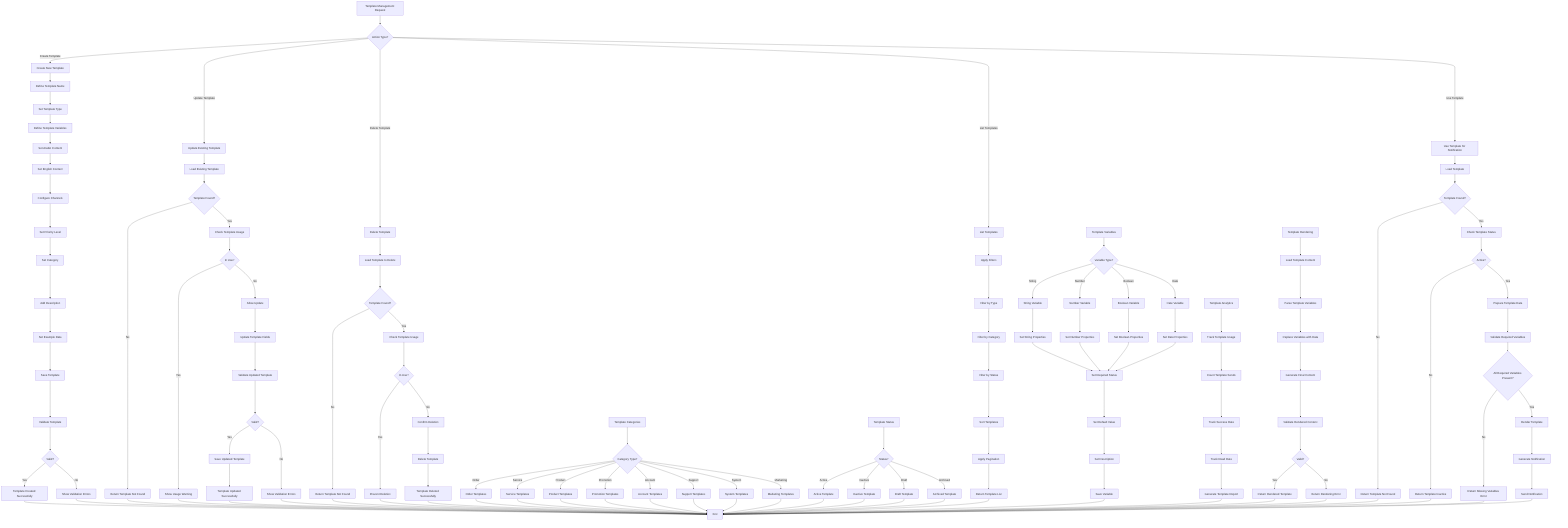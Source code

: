 %% Notification Templates Management Flow
%% View at https://mermaid.live
flowchart TD
  A[Template Management Request] --> B{Action Type?}
  B -->|Create Template| C[Create New Template]
  B -->|Update Template| D[Update Existing Template]
  B -->|Delete Template| E[Delete Template]
  B -->|List Templates| F[List Templates]
  B -->|Use Template| G[Use Template for Notification]
  
  %% Create Template Flow
  C --> C1[Define Template Name]
  C1 --> C2[Set Template Type]
  C2 --> C3[Define Template Variables]
  C3 --> C4[Set Arabic Content]
  C4 --> C5[Set English Content]
  C5 --> C6[Configure Channels]
  C6 --> C7[Set Priority Level]
  C7 --> C8[Set Category]
  C8 --> C9[Add Description]
  C9 --> C10[Set Example Data]
  C10 --> C11[Save Template]
  C11 --> C12[Validate Template]
  C12 --> C13{Valid?}
  C13 -->|Yes| C14[Template Created Successfully]
  C13 -->|No| C15[Show Validation Errors]
  
  %% Update Template Flow
  D --> D1[Load Existing Template]
  D1 --> D2{Template Found?}
  D2 -->|No| D3[Return Template Not Found]
  D2 -->|Yes| D4[Check Template Usage]
  D4 --> D5{In Use?}
  D5 -->|Yes| D6[Show Usage Warning]
  D5 -->|No| D7[Allow Update]
  D7 --> D8[Update Template Fields]
  D8 --> D9[Validate Updated Template]
  D9 --> D10{Valid?}
  D10 -->|Yes| D11[Save Updated Template]
  D10 -->|No| D12[Show Validation Errors]
  D11 --> D13[Template Updated Successfully]
  
  %% Delete Template Flow
  E --> E1[Load Template to Delete]
  E1 --> E2{Template Found?}
  E2 -->|No| E3[Return Template Not Found]
  E2 -->|Yes| E4[Check Template Usage]
  E4 --> E5{In Use?}
  E5 -->|Yes| E6[Prevent Deletion]
  E5 -->|No| E7[Confirm Deletion]
  E7 --> E8[Delete Template]
  E8 --> E9[Template Deleted Successfully]
  
  %% List Templates Flow
  F --> F1[Apply Filters]
  F1 --> F2[Filter by Type]
  F2 --> F3[Filter by Category]
  F3 --> F4[Filter by Status]
  F4 --> F5[Sort Templates]
  F5 --> F6[Apply Pagination]
  F6 --> F7[Return Template List]
  
  %% Use Template Flow
  G --> G1[Load Template]
  G1 --> G2{Template Found?}
  G2 -->|No| G3[Return Template Not Found]
  G2 -->|Yes| G4[Check Template Status]
  G4 --> G5{Active?}
  G5 -->|No| G6[Return Template Inactive]
  G5 -->|Yes| G7[Prepare Template Data]
  G7 --> G8[Validate Required Variables]
  G8 --> G9{All Required Variables Present?}
  G9 -->|No| G10[Return Missing Variables Error]
  G9 -->|Yes| G11[Render Template]
  G11 --> G12[Generate Notification]
  G12 --> G13[Send Notification]
  
  %% Template Variables Management
  H[Template Variables] --> H1{Variable Type?}
  H1 -->|String| H2[String Variable]
  H1 -->|Number| H3[Number Variable]
  H1 -->|Boolean| H4[Boolean Variable]
  H1 -->|Date| H5[Date Variable]
  
  H2 --> H6[Set String Properties]
  H3 --> H7[Set Number Properties]
  H4 --> H8[Set Boolean Properties]
  H5 --> H9[Set Date Properties]
  
  H6 --> H10[Set Required Status]
  H7 --> H10
  H8 --> H10
  H9 --> H10
  
  H10 --> H11[Set Default Value]
  H11 --> H12[Set Description]
  H12 --> H13[Save Variable]
  
  %% Template Rendering
  I[Template Rendering] --> I1[Load Template Content]
  I1 --> I2[Parse Template Variables]
  I2 --> I3[Replace Variables with Data]
  I3 --> I4[Generate Final Content]
  I4 --> I5[Validate Rendered Content]
  I5 --> I6{Valid?}
  I6 -->|Yes| I7[Return Rendered Template]
  I6 -->|No| I8[Return Rendering Error]
  
  %% Template Categories
  J[Template Categories] --> J1{Category Type?}
  J1 -->|Order| J2[Order Templates]
  J1 -->|Service| J3[Service Templates]
  J1 -->|Product| J4[Product Templates]
  J1 -->|Promotion| J5[Promotion Templates]
  J1 -->|Account| J6[Account Templates]
  J1 -->|Support| J7[Support Templates]
  J1 -->|System| J8[System Templates]
  J1 -->|Marketing| J9[Marketing Templates]
  
  %% Template Status Management
  K[Template Status] --> K1{Status?}
  K1 -->|Active| K2[Active Template]
  K1 -->|Inactive| K3[Inactive Template]
  K1 -->|Draft| K4[Draft Template]
  K1 -->|Archived| K5[Archived Template]
  
  %% Template Analytics
  L[Template Analytics] --> L1[Track Template Usage]
  L1 --> L2[Count Template Sends]
  L2 --> L3[Track Success Rate]
  L3 --> L4[Track Read Rate]
  L4 --> L5[Generate Template Report]
  
  %% End points
  C14 --> Z[End]
  C15 --> Z
  D13 --> Z
  D12 --> Z
  D3 --> Z
  D6 --> Z
  E9 --> Z
  E3 --> Z
  E6 --> Z
  F7 --> Z
  G13 --> Z
  G3 --> Z
  G6 --> Z
  G10 --> Z
  H13 --> Z
  I7 --> Z
  I8 --> Z
  J2 --> Z
  J3 --> Z
  J4 --> Z
  J5 --> Z
  J6 --> Z
  J7 --> Z
  J8 --> Z
  J9 --> Z
  K2 --> Z
  K3 --> Z
  K4 --> Z
  K5 --> Z
  L5 --> Z